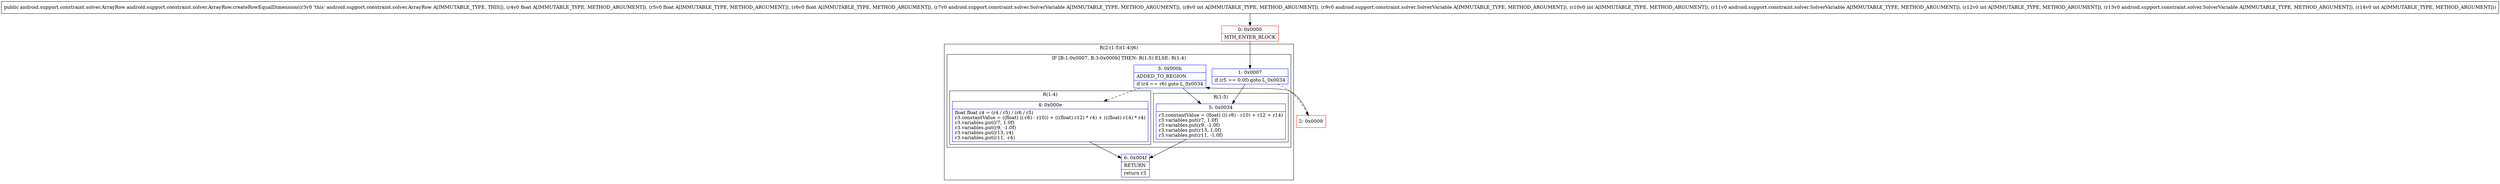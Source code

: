 digraph "CFG forandroid.support.constraint.solver.ArrayRow.createRowEqualDimension(FFFLandroid\/support\/constraint\/solver\/SolverVariable;ILandroid\/support\/constraint\/solver\/SolverVariable;ILandroid\/support\/constraint\/solver\/SolverVariable;ILandroid\/support\/constraint\/solver\/SolverVariable;I)Landroid\/support\/constraint\/solver\/ArrayRow;" {
subgraph cluster_Region_2059348434 {
label = "R(2:(1:5)(1:4)|6)";
node [shape=record,color=blue];
subgraph cluster_IfRegion_764614640 {
label = "IF [B:1:0x0007, B:3:0x000b] THEN: R(1:5) ELSE: R(1:4)";
node [shape=record,color=blue];
Node_1 [shape=record,label="{1\:\ 0x0007|if (r5 == 0.0f) goto L_0x0034\l}"];
Node_3 [shape=record,label="{3\:\ 0x000b|ADDED_TO_REGION\l|if (r4 == r6) goto L_0x0034\l}"];
subgraph cluster_Region_1618516102 {
label = "R(1:5)";
node [shape=record,color=blue];
Node_5 [shape=record,label="{5\:\ 0x0034|r3.constantValue = (float) (((\-r8) \- r10) + r12 + r14)\lr3.variables.put(r7, 1.0f)\lr3.variables.put(r9, \-1.0f)\lr3.variables.put(r13, 1.0f)\lr3.variables.put(r11, \-1.0f)\l}"];
}
subgraph cluster_Region_736640692 {
label = "R(1:4)";
node [shape=record,color=blue];
Node_4 [shape=record,label="{4\:\ 0x000e|float float r4 = (r4 \/ r5) \/ (r6 \/ r5)\lr3.constantValue = ((float) ((\-r8) \- r10)) + (((float) r12) * r4) + (((float) r14) * r4)\lr3.variables.put(r7, 1.0f)\lr3.variables.put(r9, \-1.0f)\lr3.variables.put(r13, r4)\lr3.variables.put(r11, \-r4)\l}"];
}
}
Node_6 [shape=record,label="{6\:\ 0x004f|RETURN\l|return r3\l}"];
}
Node_0 [shape=record,color=red,label="{0\:\ 0x0000|MTH_ENTER_BLOCK\l}"];
Node_2 [shape=record,color=red,label="{2\:\ 0x0009}"];
MethodNode[shape=record,label="{public android.support.constraint.solver.ArrayRow android.support.constraint.solver.ArrayRow.createRowEqualDimension((r3v0 'this' android.support.constraint.solver.ArrayRow A[IMMUTABLE_TYPE, THIS]), (r4v0 float A[IMMUTABLE_TYPE, METHOD_ARGUMENT]), (r5v0 float A[IMMUTABLE_TYPE, METHOD_ARGUMENT]), (r6v0 float A[IMMUTABLE_TYPE, METHOD_ARGUMENT]), (r7v0 android.support.constraint.solver.SolverVariable A[IMMUTABLE_TYPE, METHOD_ARGUMENT]), (r8v0 int A[IMMUTABLE_TYPE, METHOD_ARGUMENT]), (r9v0 android.support.constraint.solver.SolverVariable A[IMMUTABLE_TYPE, METHOD_ARGUMENT]), (r10v0 int A[IMMUTABLE_TYPE, METHOD_ARGUMENT]), (r11v0 android.support.constraint.solver.SolverVariable A[IMMUTABLE_TYPE, METHOD_ARGUMENT]), (r12v0 int A[IMMUTABLE_TYPE, METHOD_ARGUMENT]), (r13v0 android.support.constraint.solver.SolverVariable A[IMMUTABLE_TYPE, METHOD_ARGUMENT]), (r14v0 int A[IMMUTABLE_TYPE, METHOD_ARGUMENT])) }"];
MethodNode -> Node_0;
Node_1 -> Node_2[style=dashed];
Node_1 -> Node_5;
Node_3 -> Node_4[style=dashed];
Node_3 -> Node_5;
Node_5 -> Node_6;
Node_4 -> Node_6;
Node_0 -> Node_1;
Node_2 -> Node_3;
}

